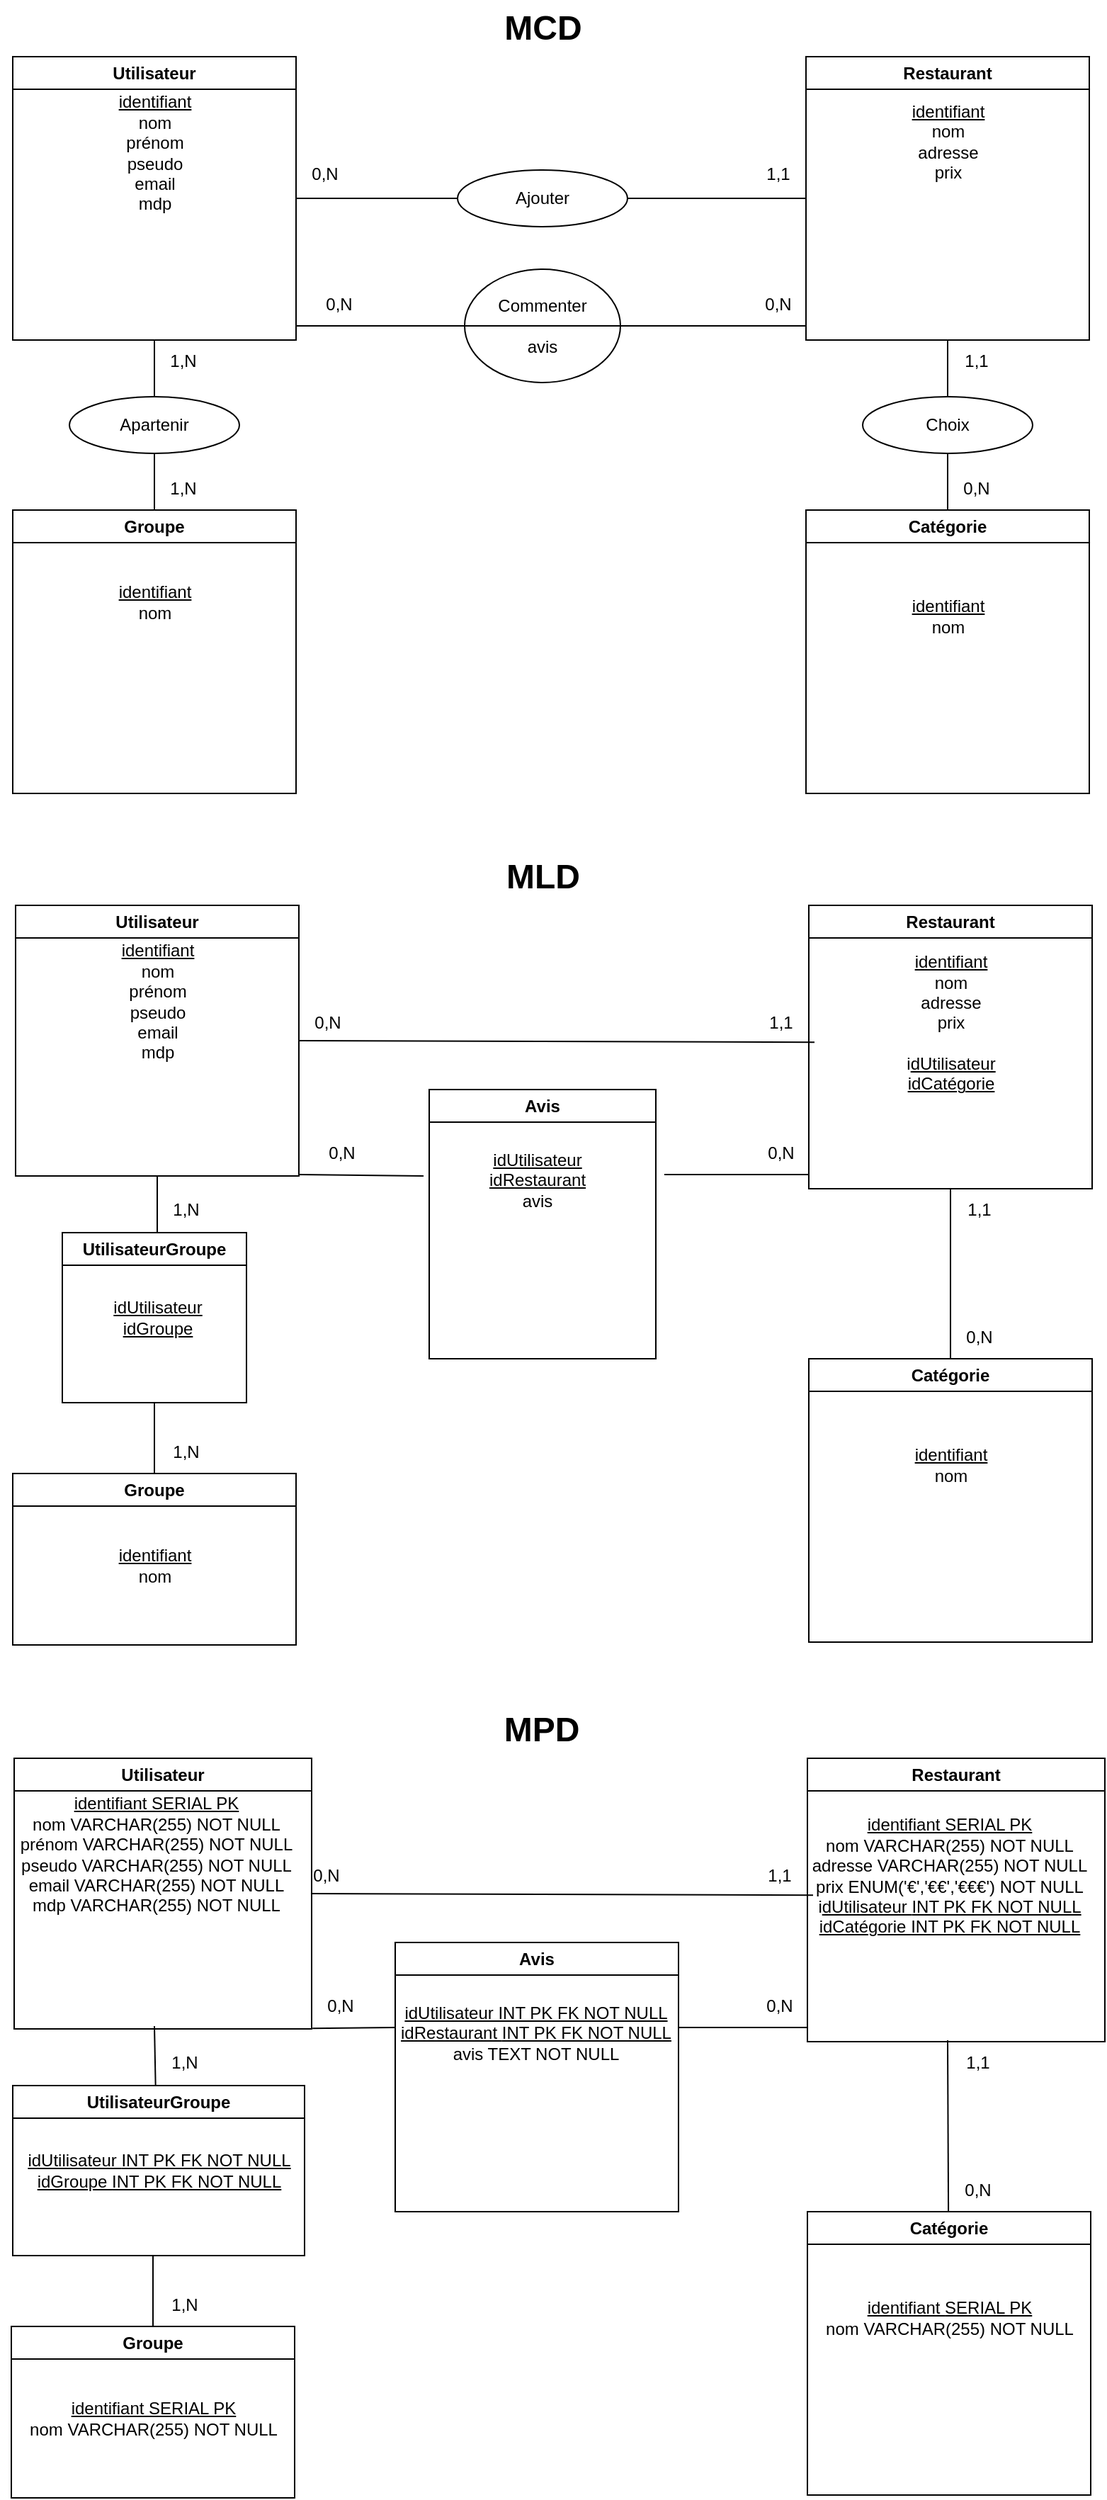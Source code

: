 <mxfile version="21.6.8" type="github">
  <diagram name="Page-1" id="6_Ie_lHbkk36_fpsY5KO">
    <mxGraphModel dx="1290" dy="534" grid="1" gridSize="10" guides="1" tooltips="1" connect="1" arrows="1" fold="1" page="1" pageScale="1" pageWidth="827" pageHeight="1169" math="0" shadow="0">
      <root>
        <mxCell id="0" />
        <mxCell id="1" parent="0" />
        <mxCell id="RZJ3kPTFEu2Ctu2qSpSS-1" value="Utilisateur" style="swimlane;whiteSpace=wrap;html=1;" vertex="1" parent="1">
          <mxGeometry x="40" y="40" width="200" height="200" as="geometry" />
        </mxCell>
        <mxCell id="RZJ3kPTFEu2Ctu2qSpSS-25" value="&lt;u&gt;identifiant&lt;/u&gt;&lt;br&gt;nom&lt;br&gt;prénom&lt;br&gt;pseudo&lt;br&gt;email&lt;br&gt;mdp" style="text;html=1;align=center;verticalAlign=middle;resizable=0;points=[];autosize=1;strokeColor=none;fillColor=none;" vertex="1" parent="RZJ3kPTFEu2Ctu2qSpSS-1">
          <mxGeometry x="65" y="18" width="70" height="100" as="geometry" />
        </mxCell>
        <mxCell id="RZJ3kPTFEu2Ctu2qSpSS-2" value="Restaurant" style="swimlane;whiteSpace=wrap;html=1;" vertex="1" parent="1">
          <mxGeometry x="600" y="40" width="200" height="200" as="geometry" />
        </mxCell>
        <mxCell id="RZJ3kPTFEu2Ctu2qSpSS-26" value="&lt;u&gt;identifiant&lt;/u&gt;&lt;br&gt;nom&lt;br&gt;adresse&lt;br&gt;prix" style="text;html=1;align=center;verticalAlign=middle;resizable=0;points=[];autosize=1;strokeColor=none;fillColor=none;" vertex="1" parent="RZJ3kPTFEu2Ctu2qSpSS-2">
          <mxGeometry x="65" y="25" width="70" height="70" as="geometry" />
        </mxCell>
        <mxCell id="RZJ3kPTFEu2Ctu2qSpSS-3" value="Ajouter" style="ellipse;whiteSpace=wrap;html=1;" vertex="1" parent="1">
          <mxGeometry x="354" y="120" width="120" height="40" as="geometry" />
        </mxCell>
        <mxCell id="RZJ3kPTFEu2Ctu2qSpSS-4" value="" style="endArrow=none;html=1;rounded=0;exitX=1;exitY=0.5;exitDx=0;exitDy=0;" edge="1" parent="1" source="RZJ3kPTFEu2Ctu2qSpSS-1" target="RZJ3kPTFEu2Ctu2qSpSS-3">
          <mxGeometry width="50" height="50" relative="1" as="geometry">
            <mxPoint x="390" y="250" as="sourcePoint" />
            <mxPoint x="440" y="200" as="targetPoint" />
          </mxGeometry>
        </mxCell>
        <mxCell id="RZJ3kPTFEu2Ctu2qSpSS-5" value="" style="endArrow=none;html=1;rounded=0;entryX=0;entryY=0.5;entryDx=0;entryDy=0;exitX=1;exitY=0.5;exitDx=0;exitDy=0;" edge="1" parent="1" source="RZJ3kPTFEu2Ctu2qSpSS-3" target="RZJ3kPTFEu2Ctu2qSpSS-2">
          <mxGeometry width="50" height="50" relative="1" as="geometry">
            <mxPoint x="390" y="250" as="sourcePoint" />
            <mxPoint x="440" y="200" as="targetPoint" />
          </mxGeometry>
        </mxCell>
        <mxCell id="RZJ3kPTFEu2Ctu2qSpSS-6" value="Catégorie" style="swimlane;whiteSpace=wrap;html=1;" vertex="1" parent="1">
          <mxGeometry x="600" y="360" width="200" height="200" as="geometry" />
        </mxCell>
        <mxCell id="RZJ3kPTFEu2Ctu2qSpSS-29" value="&lt;u&gt;identifiant&lt;/u&gt;&lt;br&gt;nom" style="text;html=1;align=center;verticalAlign=middle;resizable=0;points=[];autosize=1;strokeColor=none;fillColor=none;" vertex="1" parent="RZJ3kPTFEu2Ctu2qSpSS-6">
          <mxGeometry x="65" y="55" width="70" height="40" as="geometry" />
        </mxCell>
        <mxCell id="RZJ3kPTFEu2Ctu2qSpSS-7" value="Choix" style="ellipse;whiteSpace=wrap;html=1;" vertex="1" parent="1">
          <mxGeometry x="640" y="280" width="120" height="40" as="geometry" />
        </mxCell>
        <mxCell id="RZJ3kPTFEu2Ctu2qSpSS-8" value="" style="endArrow=none;html=1;rounded=0;entryX=0.5;entryY=1;entryDx=0;entryDy=0;exitX=0.5;exitY=0;exitDx=0;exitDy=0;" edge="1" parent="1" source="RZJ3kPTFEu2Ctu2qSpSS-7" target="RZJ3kPTFEu2Ctu2qSpSS-2">
          <mxGeometry width="50" height="50" relative="1" as="geometry">
            <mxPoint x="390" y="330" as="sourcePoint" />
            <mxPoint x="440" y="280" as="targetPoint" />
          </mxGeometry>
        </mxCell>
        <mxCell id="RZJ3kPTFEu2Ctu2qSpSS-9" value="" style="endArrow=none;html=1;rounded=0;entryX=0.5;entryY=1;entryDx=0;entryDy=0;exitX=0.5;exitY=0;exitDx=0;exitDy=0;" edge="1" parent="1" source="RZJ3kPTFEu2Ctu2qSpSS-6" target="RZJ3kPTFEu2Ctu2qSpSS-7">
          <mxGeometry width="50" height="50" relative="1" as="geometry">
            <mxPoint x="390" y="330" as="sourcePoint" />
            <mxPoint x="440" y="280" as="targetPoint" />
          </mxGeometry>
        </mxCell>
        <mxCell id="RZJ3kPTFEu2Ctu2qSpSS-12" value="" style="endArrow=none;html=1;rounded=0;entryX=0;entryY=0.5;entryDx=0;entryDy=0;" edge="1" parent="1" target="RZJ3kPTFEu2Ctu2qSpSS-27">
          <mxGeometry width="50" height="50" relative="1" as="geometry">
            <mxPoint x="240" y="230" as="sourcePoint" />
            <mxPoint x="354" y="230" as="targetPoint" />
          </mxGeometry>
        </mxCell>
        <mxCell id="RZJ3kPTFEu2Ctu2qSpSS-13" value="" style="endArrow=none;html=1;rounded=0;exitX=1;exitY=0.5;exitDx=0;exitDy=0;" edge="1" parent="1" source="RZJ3kPTFEu2Ctu2qSpSS-27">
          <mxGeometry width="50" height="50" relative="1" as="geometry">
            <mxPoint x="480" y="230" as="sourcePoint" />
            <mxPoint x="600" y="230" as="targetPoint" />
          </mxGeometry>
        </mxCell>
        <mxCell id="RZJ3kPTFEu2Ctu2qSpSS-17" value="0,N" style="text;html=1;align=center;verticalAlign=middle;resizable=0;points=[];autosize=1;strokeColor=none;fillColor=none;" vertex="1" parent="1">
          <mxGeometry x="240" y="108" width="40" height="30" as="geometry" />
        </mxCell>
        <mxCell id="RZJ3kPTFEu2Ctu2qSpSS-18" value="1,1" style="text;html=1;align=center;verticalAlign=middle;resizable=0;points=[];autosize=1;strokeColor=none;fillColor=none;" vertex="1" parent="1">
          <mxGeometry x="560" y="108" width="40" height="30" as="geometry" />
        </mxCell>
        <mxCell id="RZJ3kPTFEu2Ctu2qSpSS-21" value="1,1" style="text;html=1;align=center;verticalAlign=middle;resizable=0;points=[];autosize=1;strokeColor=none;fillColor=none;" vertex="1" parent="1">
          <mxGeometry x="700" y="240" width="40" height="30" as="geometry" />
        </mxCell>
        <mxCell id="RZJ3kPTFEu2Ctu2qSpSS-22" value="0,N" style="text;html=1;align=center;verticalAlign=middle;resizable=0;points=[];autosize=1;strokeColor=none;fillColor=none;" vertex="1" parent="1">
          <mxGeometry x="700" y="330" width="40" height="30" as="geometry" />
        </mxCell>
        <mxCell id="RZJ3kPTFEu2Ctu2qSpSS-23" value="0,N" style="text;html=1;align=center;verticalAlign=middle;resizable=0;points=[];autosize=1;strokeColor=none;fillColor=none;" vertex="1" parent="1">
          <mxGeometry x="250" y="200" width="40" height="30" as="geometry" />
        </mxCell>
        <mxCell id="RZJ3kPTFEu2Ctu2qSpSS-24" value="0,N" style="text;html=1;align=center;verticalAlign=middle;resizable=0;points=[];autosize=1;strokeColor=none;fillColor=none;" vertex="1" parent="1">
          <mxGeometry x="560" y="200" width="40" height="30" as="geometry" />
        </mxCell>
        <mxCell id="RZJ3kPTFEu2Ctu2qSpSS-27" value="Commenter&lt;br&gt;&lt;br&gt;avis" style="shape=lineEllipse;perimeter=ellipsePerimeter;whiteSpace=wrap;html=1;backgroundOutline=1;" vertex="1" parent="1">
          <mxGeometry x="359" y="190" width="110" height="80" as="geometry" />
        </mxCell>
        <mxCell id="RZJ3kPTFEu2Ctu2qSpSS-28" value="&lt;b&gt;&lt;font style=&quot;font-size: 24px;&quot;&gt;MCD&lt;/font&gt;&lt;/b&gt;" style="text;html=1;align=center;verticalAlign=middle;resizable=0;points=[];autosize=1;strokeColor=none;fillColor=none;" vertex="1" parent="1">
          <mxGeometry x="374" width="80" height="40" as="geometry" />
        </mxCell>
        <mxCell id="RZJ3kPTFEu2Ctu2qSpSS-30" value="Groupe" style="swimlane;whiteSpace=wrap;html=1;" vertex="1" parent="1">
          <mxGeometry x="40" y="360" width="200" height="200" as="geometry" />
        </mxCell>
        <mxCell id="RZJ3kPTFEu2Ctu2qSpSS-31" value="&lt;u&gt;identifiant&lt;/u&gt;&lt;br&gt;nom&lt;br&gt;" style="text;html=1;align=center;verticalAlign=middle;resizable=0;points=[];autosize=1;strokeColor=none;fillColor=none;" vertex="1" parent="RZJ3kPTFEu2Ctu2qSpSS-30">
          <mxGeometry x="65" y="45" width="70" height="40" as="geometry" />
        </mxCell>
        <mxCell id="RZJ3kPTFEu2Ctu2qSpSS-32" value="Apartenir" style="ellipse;whiteSpace=wrap;html=1;" vertex="1" parent="1">
          <mxGeometry x="80" y="280" width="120" height="40" as="geometry" />
        </mxCell>
        <mxCell id="RZJ3kPTFEu2Ctu2qSpSS-33" value="" style="endArrow=none;html=1;rounded=0;entryX=0.5;entryY=1;entryDx=0;entryDy=0;" edge="1" parent="1" source="RZJ3kPTFEu2Ctu2qSpSS-32" target="RZJ3kPTFEu2Ctu2qSpSS-1">
          <mxGeometry width="50" height="50" relative="1" as="geometry">
            <mxPoint x="390" y="300" as="sourcePoint" />
            <mxPoint x="440" y="250" as="targetPoint" />
          </mxGeometry>
        </mxCell>
        <mxCell id="RZJ3kPTFEu2Ctu2qSpSS-34" value="" style="endArrow=none;html=1;rounded=0;entryX=0.5;entryY=1;entryDx=0;entryDy=0;exitX=0.5;exitY=0;exitDx=0;exitDy=0;" edge="1" parent="1" source="RZJ3kPTFEu2Ctu2qSpSS-30" target="RZJ3kPTFEu2Ctu2qSpSS-32">
          <mxGeometry width="50" height="50" relative="1" as="geometry">
            <mxPoint x="390" y="300" as="sourcePoint" />
            <mxPoint x="440" y="250" as="targetPoint" />
          </mxGeometry>
        </mxCell>
        <mxCell id="RZJ3kPTFEu2Ctu2qSpSS-35" value="1,N" style="text;html=1;align=center;verticalAlign=middle;resizable=0;points=[];autosize=1;strokeColor=none;fillColor=none;" vertex="1" parent="1">
          <mxGeometry x="140" y="240" width="40" height="30" as="geometry" />
        </mxCell>
        <mxCell id="RZJ3kPTFEu2Ctu2qSpSS-36" value="1,N" style="text;html=1;align=center;verticalAlign=middle;resizable=0;points=[];autosize=1;strokeColor=none;fillColor=none;" vertex="1" parent="1">
          <mxGeometry x="140" y="330" width="40" height="30" as="geometry" />
        </mxCell>
        <mxCell id="RZJ3kPTFEu2Ctu2qSpSS-65" value="Utilisateur" style="swimlane;whiteSpace=wrap;html=1;" vertex="1" parent="1">
          <mxGeometry x="42" y="639" width="200" height="191" as="geometry" />
        </mxCell>
        <mxCell id="RZJ3kPTFEu2Ctu2qSpSS-66" value="&lt;u&gt;identifiant&lt;/u&gt;&lt;br&gt;nom&lt;br&gt;prénom&lt;br&gt;pseudo&lt;br&gt;email&lt;br&gt;mdp" style="text;html=1;align=center;verticalAlign=middle;resizable=0;points=[];autosize=1;strokeColor=none;fillColor=none;" vertex="1" parent="RZJ3kPTFEu2Ctu2qSpSS-65">
          <mxGeometry x="65" y="18" width="70" height="100" as="geometry" />
        </mxCell>
        <mxCell id="RZJ3kPTFEu2Ctu2qSpSS-67" value="Restaurant" style="swimlane;whiteSpace=wrap;html=1;" vertex="1" parent="1">
          <mxGeometry x="602" y="639" width="200" height="200" as="geometry" />
        </mxCell>
        <mxCell id="RZJ3kPTFEu2Ctu2qSpSS-68" value="&lt;u&gt;identifiant&lt;/u&gt;&lt;br&gt;nom&lt;br&gt;adresse&lt;br&gt;prix&lt;br&gt;&lt;br&gt;i&lt;u&gt;dUtilisateur&lt;br&gt;idCatégorie&lt;/u&gt;" style="text;html=1;align=center;verticalAlign=middle;resizable=0;points=[];autosize=1;strokeColor=none;fillColor=none;" vertex="1" parent="RZJ3kPTFEu2Ctu2qSpSS-67">
          <mxGeometry x="55" y="28" width="90" height="110" as="geometry" />
        </mxCell>
        <mxCell id="RZJ3kPTFEu2Ctu2qSpSS-70" value="" style="endArrow=none;html=1;rounded=0;exitX=1;exitY=0.5;exitDx=0;exitDy=0;entryX=1.1;entryY=0.953;entryDx=0;entryDy=0;entryPerimeter=0;" edge="1" parent="1" source="RZJ3kPTFEu2Ctu2qSpSS-65" target="RZJ3kPTFEu2Ctu2qSpSS-80">
          <mxGeometry width="50" height="50" relative="1" as="geometry">
            <mxPoint x="392" y="849" as="sourcePoint" />
            <mxPoint x="356" y="739" as="targetPoint" />
          </mxGeometry>
        </mxCell>
        <mxCell id="RZJ3kPTFEu2Ctu2qSpSS-72" value="Catégorie" style="swimlane;whiteSpace=wrap;html=1;" vertex="1" parent="1">
          <mxGeometry x="602" y="959" width="200" height="200" as="geometry" />
        </mxCell>
        <mxCell id="RZJ3kPTFEu2Ctu2qSpSS-73" value="&lt;u&gt;identifiant&lt;/u&gt;&lt;br&gt;nom" style="text;html=1;align=center;verticalAlign=middle;resizable=0;points=[];autosize=1;strokeColor=none;fillColor=none;" vertex="1" parent="RZJ3kPTFEu2Ctu2qSpSS-72">
          <mxGeometry x="65" y="55" width="70" height="40" as="geometry" />
        </mxCell>
        <mxCell id="RZJ3kPTFEu2Ctu2qSpSS-75" value="" style="endArrow=none;html=1;rounded=0;entryX=0.5;entryY=1;entryDx=0;entryDy=0;" edge="1" parent="1" source="RZJ3kPTFEu2Ctu2qSpSS-72" target="RZJ3kPTFEu2Ctu2qSpSS-67">
          <mxGeometry width="50" height="50" relative="1" as="geometry">
            <mxPoint x="702" y="879" as="sourcePoint" />
            <mxPoint x="442" y="879" as="targetPoint" />
          </mxGeometry>
        </mxCell>
        <mxCell id="RZJ3kPTFEu2Ctu2qSpSS-77" value="" style="endArrow=none;html=1;rounded=0;" edge="1" parent="1">
          <mxGeometry width="50" height="50" relative="1" as="geometry">
            <mxPoint x="242" y="829" as="sourcePoint" />
            <mxPoint x="330" y="830" as="targetPoint" />
          </mxGeometry>
        </mxCell>
        <mxCell id="RZJ3kPTFEu2Ctu2qSpSS-78" value="" style="endArrow=none;html=1;rounded=0;" edge="1" parent="1">
          <mxGeometry width="50" height="50" relative="1" as="geometry">
            <mxPoint x="500" y="829" as="sourcePoint" />
            <mxPoint x="602" y="829" as="targetPoint" />
          </mxGeometry>
        </mxCell>
        <mxCell id="RZJ3kPTFEu2Ctu2qSpSS-79" value="0,N" style="text;html=1;align=center;verticalAlign=middle;resizable=0;points=[];autosize=1;strokeColor=none;fillColor=none;" vertex="1" parent="1">
          <mxGeometry x="242" y="707" width="40" height="30" as="geometry" />
        </mxCell>
        <mxCell id="RZJ3kPTFEu2Ctu2qSpSS-80" value="1,1" style="text;html=1;align=center;verticalAlign=middle;resizable=0;points=[];autosize=1;strokeColor=none;fillColor=none;" vertex="1" parent="1">
          <mxGeometry x="562" y="707" width="40" height="30" as="geometry" />
        </mxCell>
        <mxCell id="RZJ3kPTFEu2Ctu2qSpSS-81" value="1,1" style="text;html=1;align=center;verticalAlign=middle;resizable=0;points=[];autosize=1;strokeColor=none;fillColor=none;" vertex="1" parent="1">
          <mxGeometry x="702" y="839" width="40" height="30" as="geometry" />
        </mxCell>
        <mxCell id="RZJ3kPTFEu2Ctu2qSpSS-82" value="0,N" style="text;html=1;align=center;verticalAlign=middle;resizable=0;points=[];autosize=1;strokeColor=none;fillColor=none;" vertex="1" parent="1">
          <mxGeometry x="702" y="929" width="40" height="30" as="geometry" />
        </mxCell>
        <mxCell id="RZJ3kPTFEu2Ctu2qSpSS-83" value="0,N" style="text;html=1;align=center;verticalAlign=middle;resizable=0;points=[];autosize=1;strokeColor=none;fillColor=none;" vertex="1" parent="1">
          <mxGeometry x="252" y="799" width="40" height="30" as="geometry" />
        </mxCell>
        <mxCell id="RZJ3kPTFEu2Ctu2qSpSS-84" value="0,N" style="text;html=1;align=center;verticalAlign=middle;resizable=0;points=[];autosize=1;strokeColor=none;fillColor=none;" vertex="1" parent="1">
          <mxGeometry x="562" y="799" width="40" height="30" as="geometry" />
        </mxCell>
        <mxCell id="RZJ3kPTFEu2Ctu2qSpSS-86" value="Groupe" style="swimlane;whiteSpace=wrap;html=1;" vertex="1" parent="1">
          <mxGeometry x="40" y="1040" width="200" height="121" as="geometry" />
        </mxCell>
        <mxCell id="RZJ3kPTFEu2Ctu2qSpSS-87" value="&lt;u&gt;identifiant&lt;/u&gt;&lt;br&gt;nom&lt;br&gt;" style="text;html=1;align=center;verticalAlign=middle;resizable=0;points=[];autosize=1;strokeColor=none;fillColor=none;" vertex="1" parent="RZJ3kPTFEu2Ctu2qSpSS-86">
          <mxGeometry x="65" y="45" width="70" height="40" as="geometry" />
        </mxCell>
        <mxCell id="RZJ3kPTFEu2Ctu2qSpSS-89" value="" style="endArrow=none;html=1;rounded=0;entryX=0.5;entryY=1;entryDx=0;entryDy=0;" edge="1" parent="1" target="RZJ3kPTFEu2Ctu2qSpSS-65">
          <mxGeometry width="50" height="50" relative="1" as="geometry">
            <mxPoint x="142" y="879" as="sourcePoint" />
            <mxPoint x="442" y="849" as="targetPoint" />
          </mxGeometry>
        </mxCell>
        <mxCell id="RZJ3kPTFEu2Ctu2qSpSS-90" value="" style="endArrow=none;html=1;rounded=0;exitX=0.5;exitY=0;exitDx=0;exitDy=0;" edge="1" parent="1" source="RZJ3kPTFEu2Ctu2qSpSS-86">
          <mxGeometry width="50" height="50" relative="1" as="geometry">
            <mxPoint x="392" y="899" as="sourcePoint" />
            <mxPoint x="140" y="990" as="targetPoint" />
          </mxGeometry>
        </mxCell>
        <mxCell id="RZJ3kPTFEu2Ctu2qSpSS-91" value="1,N" style="text;html=1;align=center;verticalAlign=middle;resizable=0;points=[];autosize=1;strokeColor=none;fillColor=none;" vertex="1" parent="1">
          <mxGeometry x="142" y="839" width="40" height="30" as="geometry" />
        </mxCell>
        <mxCell id="RZJ3kPTFEu2Ctu2qSpSS-92" value="1,N" style="text;html=1;align=center;verticalAlign=middle;resizable=0;points=[];autosize=1;strokeColor=none;fillColor=none;" vertex="1" parent="1">
          <mxGeometry x="142" y="1010" width="40" height="30" as="geometry" />
        </mxCell>
        <mxCell id="RZJ3kPTFEu2Ctu2qSpSS-93" value="&lt;b&gt;&lt;font style=&quot;font-size: 24px;&quot;&gt;MLD&lt;/font&gt;&lt;/b&gt;" style="text;html=1;align=center;verticalAlign=middle;resizable=0;points=[];autosize=1;strokeColor=none;fillColor=none;" vertex="1" parent="1">
          <mxGeometry x="374" y="599" width="80" height="40" as="geometry" />
        </mxCell>
        <mxCell id="RZJ3kPTFEu2Ctu2qSpSS-94" value="Avis" style="swimlane;whiteSpace=wrap;html=1;" vertex="1" parent="1">
          <mxGeometry x="334" y="769" width="160" height="190" as="geometry" />
        </mxCell>
        <mxCell id="RZJ3kPTFEu2Ctu2qSpSS-95" value="&lt;u&gt;idUtilisateur&lt;/u&gt;&lt;br&gt;&lt;u&gt;idRestaurant&lt;/u&gt;&lt;br&gt;avis" style="text;html=1;align=center;verticalAlign=middle;resizable=0;points=[];autosize=1;strokeColor=none;fillColor=none;" vertex="1" parent="1">
          <mxGeometry x="365" y="803" width="90" height="60" as="geometry" />
        </mxCell>
        <mxCell id="RZJ3kPTFEu2Ctu2qSpSS-96" value="UtilisateurGroupe" style="swimlane;whiteSpace=wrap;html=1;" vertex="1" parent="1">
          <mxGeometry x="75" y="870" width="130" height="120" as="geometry" />
        </mxCell>
        <mxCell id="RZJ3kPTFEu2Ctu2qSpSS-97" value="&lt;u&gt;idUtilisateur&lt;br&gt;idGroupe&lt;/u&gt;" style="text;html=1;align=center;verticalAlign=middle;resizable=0;points=[];autosize=1;strokeColor=none;fillColor=none;" vertex="1" parent="RZJ3kPTFEu2Ctu2qSpSS-96">
          <mxGeometry x="22" y="40" width="90" height="40" as="geometry" />
        </mxCell>
        <mxCell id="RZJ3kPTFEu2Ctu2qSpSS-99" value="Utilisateur" style="swimlane;whiteSpace=wrap;html=1;" vertex="1" parent="1">
          <mxGeometry x="41" y="1241" width="210" height="191" as="geometry" />
        </mxCell>
        <mxCell id="RZJ3kPTFEu2Ctu2qSpSS-100" value="&lt;u&gt;identifiant SERIAL PK&lt;/u&gt;&lt;br&gt;nom VARCHAR(255) NOT NULL&lt;br&gt;prénom VARCHAR(255) NOT NULL&lt;br&gt;pseudo VARCHAR(255) NOT NULL&lt;br&gt;email VARCHAR(255) NOT NULL&lt;br&gt;mdp VARCHAR(255) NOT NULL" style="text;html=1;align=center;verticalAlign=middle;resizable=0;points=[];autosize=1;strokeColor=none;fillColor=none;" vertex="1" parent="RZJ3kPTFEu2Ctu2qSpSS-99">
          <mxGeometry x="-10" y="18" width="220" height="100" as="geometry" />
        </mxCell>
        <mxCell id="RZJ3kPTFEu2Ctu2qSpSS-101" value="Restaurant" style="swimlane;whiteSpace=wrap;html=1;" vertex="1" parent="1">
          <mxGeometry x="601" y="1241" width="210" height="200" as="geometry" />
        </mxCell>
        <mxCell id="RZJ3kPTFEu2Ctu2qSpSS-102" value="&lt;u&gt;identifiant SERIAL PK&lt;/u&gt;&lt;br&gt;nom VARCHAR(255) NOT NULL&lt;br&gt;adresse VARCHAR(255) NOT NULL&lt;br&gt;prix ENUM(&#39;€&#39;,&#39;€€&#39;,&#39;€€€&#39;) NOT NULL&lt;br&gt;i&lt;u&gt;dUtilisateur&amp;nbsp;&lt;/u&gt;&lt;u style=&quot;border-color: var(--border-color);&quot;&gt;INT PK FK NOT NULL&lt;/u&gt;&lt;u&gt;&lt;br&gt;idCatégorie&amp;nbsp;&lt;/u&gt;&lt;u style=&quot;border-color: var(--border-color);&quot;&gt;INT PK FK NOT NULL&lt;/u&gt;" style="text;html=1;align=center;verticalAlign=middle;resizable=0;points=[];autosize=1;strokeColor=none;fillColor=none;" vertex="1" parent="RZJ3kPTFEu2Ctu2qSpSS-101">
          <mxGeometry x="-10" y="33" width="220" height="100" as="geometry" />
        </mxCell>
        <mxCell id="RZJ3kPTFEu2Ctu2qSpSS-103" value="" style="endArrow=none;html=1;rounded=0;exitX=1;exitY=0.5;exitDx=0;exitDy=0;entryX=1.1;entryY=0.953;entryDx=0;entryDy=0;entryPerimeter=0;" edge="1" parent="1" source="RZJ3kPTFEu2Ctu2qSpSS-99" target="RZJ3kPTFEu2Ctu2qSpSS-110">
          <mxGeometry width="50" height="50" relative="1" as="geometry">
            <mxPoint x="391" y="1451" as="sourcePoint" />
            <mxPoint x="355" y="1341" as="targetPoint" />
          </mxGeometry>
        </mxCell>
        <mxCell id="RZJ3kPTFEu2Ctu2qSpSS-104" value="Catégorie" style="swimlane;whiteSpace=wrap;html=1;" vertex="1" parent="1">
          <mxGeometry x="601" y="1561" width="200" height="200" as="geometry" />
        </mxCell>
        <mxCell id="RZJ3kPTFEu2Ctu2qSpSS-105" value="&lt;u&gt;identifiant&amp;nbsp;&lt;/u&gt;&lt;u style=&quot;border-color: var(--border-color);&quot;&gt;SERIAL PK&lt;/u&gt;&lt;br&gt;nom VARCHAR(255) NOT NULL" style="text;html=1;align=center;verticalAlign=middle;resizable=0;points=[];autosize=1;strokeColor=none;fillColor=none;" vertex="1" parent="RZJ3kPTFEu2Ctu2qSpSS-104">
          <mxGeometry y="55" width="200" height="40" as="geometry" />
        </mxCell>
        <mxCell id="RZJ3kPTFEu2Ctu2qSpSS-106" value="" style="endArrow=none;html=1;rounded=0;" edge="1" parent="1" source="RZJ3kPTFEu2Ctu2qSpSS-104">
          <mxGeometry width="50" height="50" relative="1" as="geometry">
            <mxPoint x="701" y="1481" as="sourcePoint" />
            <mxPoint x="700" y="1440" as="targetPoint" />
          </mxGeometry>
        </mxCell>
        <mxCell id="RZJ3kPTFEu2Ctu2qSpSS-107" value="" style="endArrow=none;html=1;rounded=0;exitX=0.015;exitY=1.02;exitDx=0;exitDy=0;exitPerimeter=0;" edge="1" parent="1" source="RZJ3kPTFEu2Ctu2qSpSS-113">
          <mxGeometry width="50" height="50" relative="1" as="geometry">
            <mxPoint x="241" y="1431" as="sourcePoint" />
            <mxPoint x="310" y="1431" as="targetPoint" />
          </mxGeometry>
        </mxCell>
        <mxCell id="RZJ3kPTFEu2Ctu2qSpSS-108" value="" style="endArrow=none;html=1;rounded=0;" edge="1" parent="1">
          <mxGeometry width="50" height="50" relative="1" as="geometry">
            <mxPoint x="510" y="1431" as="sourcePoint" />
            <mxPoint x="601" y="1431" as="targetPoint" />
          </mxGeometry>
        </mxCell>
        <mxCell id="RZJ3kPTFEu2Ctu2qSpSS-109" value="0,N" style="text;html=1;align=center;verticalAlign=middle;resizable=0;points=[];autosize=1;strokeColor=none;fillColor=none;" vertex="1" parent="1">
          <mxGeometry x="241" y="1309" width="40" height="30" as="geometry" />
        </mxCell>
        <mxCell id="RZJ3kPTFEu2Ctu2qSpSS-110" value="1,1" style="text;html=1;align=center;verticalAlign=middle;resizable=0;points=[];autosize=1;strokeColor=none;fillColor=none;" vertex="1" parent="1">
          <mxGeometry x="561" y="1309" width="40" height="30" as="geometry" />
        </mxCell>
        <mxCell id="RZJ3kPTFEu2Ctu2qSpSS-111" value="1,1" style="text;html=1;align=center;verticalAlign=middle;resizable=0;points=[];autosize=1;strokeColor=none;fillColor=none;" vertex="1" parent="1">
          <mxGeometry x="701" y="1441" width="40" height="30" as="geometry" />
        </mxCell>
        <mxCell id="RZJ3kPTFEu2Ctu2qSpSS-112" value="0,N" style="text;html=1;align=center;verticalAlign=middle;resizable=0;points=[];autosize=1;strokeColor=none;fillColor=none;" vertex="1" parent="1">
          <mxGeometry x="701" y="1531" width="40" height="30" as="geometry" />
        </mxCell>
        <mxCell id="RZJ3kPTFEu2Ctu2qSpSS-113" value="0,N" style="text;html=1;align=center;verticalAlign=middle;resizable=0;points=[];autosize=1;strokeColor=none;fillColor=none;" vertex="1" parent="1">
          <mxGeometry x="251" y="1401" width="40" height="30" as="geometry" />
        </mxCell>
        <mxCell id="RZJ3kPTFEu2Ctu2qSpSS-114" value="0,N" style="text;html=1;align=center;verticalAlign=middle;resizable=0;points=[];autosize=1;strokeColor=none;fillColor=none;" vertex="1" parent="1">
          <mxGeometry x="561" y="1401" width="40" height="30" as="geometry" />
        </mxCell>
        <mxCell id="RZJ3kPTFEu2Ctu2qSpSS-115" value="Groupe" style="swimlane;whiteSpace=wrap;html=1;" vertex="1" parent="1">
          <mxGeometry x="39" y="1642" width="200" height="121" as="geometry" />
        </mxCell>
        <mxCell id="RZJ3kPTFEu2Ctu2qSpSS-116" value="&lt;u&gt;identifiant&amp;nbsp;&lt;/u&gt;&lt;u style=&quot;border-color: var(--border-color);&quot;&gt;SERIAL PK&lt;/u&gt;&lt;br&gt;nom VARCHAR(255) NOT NULL" style="text;html=1;align=center;verticalAlign=middle;resizable=0;points=[];autosize=1;strokeColor=none;fillColor=none;" vertex="1" parent="RZJ3kPTFEu2Ctu2qSpSS-115">
          <mxGeometry y="45" width="200" height="40" as="geometry" />
        </mxCell>
        <mxCell id="RZJ3kPTFEu2Ctu2qSpSS-117" value="" style="endArrow=none;html=1;rounded=0;" edge="1" parent="1">
          <mxGeometry width="50" height="50" relative="1" as="geometry">
            <mxPoint x="141" y="1481" as="sourcePoint" />
            <mxPoint x="140" y="1430" as="targetPoint" />
          </mxGeometry>
        </mxCell>
        <mxCell id="RZJ3kPTFEu2Ctu2qSpSS-118" value="" style="endArrow=none;html=1;rounded=0;exitX=0.5;exitY=0;exitDx=0;exitDy=0;" edge="1" parent="1" source="RZJ3kPTFEu2Ctu2qSpSS-115">
          <mxGeometry width="50" height="50" relative="1" as="geometry">
            <mxPoint x="391" y="1501" as="sourcePoint" />
            <mxPoint x="139" y="1592" as="targetPoint" />
          </mxGeometry>
        </mxCell>
        <mxCell id="RZJ3kPTFEu2Ctu2qSpSS-119" value="1,N" style="text;html=1;align=center;verticalAlign=middle;resizable=0;points=[];autosize=1;strokeColor=none;fillColor=none;" vertex="1" parent="1">
          <mxGeometry x="141" y="1441" width="40" height="30" as="geometry" />
        </mxCell>
        <mxCell id="RZJ3kPTFEu2Ctu2qSpSS-120" value="1,N" style="text;html=1;align=center;verticalAlign=middle;resizable=0;points=[];autosize=1;strokeColor=none;fillColor=none;" vertex="1" parent="1">
          <mxGeometry x="141" y="1612" width="40" height="30" as="geometry" />
        </mxCell>
        <mxCell id="RZJ3kPTFEu2Ctu2qSpSS-121" value="&lt;b&gt;&lt;font style=&quot;font-size: 24px;&quot;&gt;MPD&lt;/font&gt;&lt;/b&gt;" style="text;html=1;align=center;verticalAlign=middle;resizable=0;points=[];autosize=1;strokeColor=none;fillColor=none;" vertex="1" parent="1">
          <mxGeometry x="373" y="1201" width="80" height="40" as="geometry" />
        </mxCell>
        <mxCell id="RZJ3kPTFEu2Ctu2qSpSS-122" value="Avis" style="swimlane;whiteSpace=wrap;html=1;" vertex="1" parent="1">
          <mxGeometry x="310" y="1371" width="200" height="190" as="geometry" />
        </mxCell>
        <mxCell id="RZJ3kPTFEu2Ctu2qSpSS-123" value="&lt;u&gt;idUtilisateur INT PK FK NOT NULL&lt;/u&gt;&lt;br&gt;&lt;u&gt;idRestaurant&amp;nbsp;&lt;/u&gt;&lt;u style=&quot;border-color: var(--border-color);&quot;&gt;INT PK FK NOT NULL&lt;/u&gt;&lt;u&gt;&lt;br&gt;&lt;/u&gt;avis TEXT NOT NULL" style="text;html=1;align=center;verticalAlign=middle;resizable=0;points=[];autosize=1;strokeColor=none;fillColor=none;" vertex="1" parent="1">
          <mxGeometry x="304" y="1405" width="210" height="60" as="geometry" />
        </mxCell>
        <mxCell id="RZJ3kPTFEu2Ctu2qSpSS-124" value="UtilisateurGroupe" style="swimlane;whiteSpace=wrap;html=1;" vertex="1" parent="1">
          <mxGeometry x="40" y="1472" width="206" height="120" as="geometry" />
        </mxCell>
        <mxCell id="RZJ3kPTFEu2Ctu2qSpSS-125" value="&lt;u&gt;idUtilisateur&amp;nbsp;&lt;/u&gt;&lt;u style=&quot;border-color: var(--border-color);&quot;&gt;INT PK FK NOT NULL&lt;/u&gt;&lt;u&gt;&lt;br&gt;idGroupe&amp;nbsp;&lt;/u&gt;&lt;u style=&quot;border-color: var(--border-color);&quot;&gt;INT PK FK NOT NULL&lt;/u&gt;" style="text;html=1;align=center;verticalAlign=middle;resizable=0;points=[];autosize=1;strokeColor=none;fillColor=none;" vertex="1" parent="RZJ3kPTFEu2Ctu2qSpSS-124">
          <mxGeometry x="-2" y="40" width="210" height="40" as="geometry" />
        </mxCell>
      </root>
    </mxGraphModel>
  </diagram>
</mxfile>
